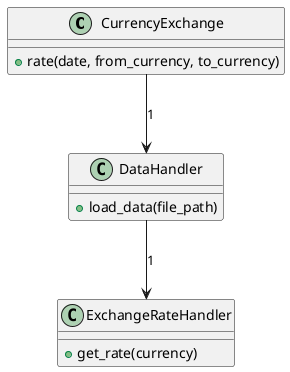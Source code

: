 @startuml exchange_rate

class CurrencyExchange {
  + rate(date, from_currency, to_currency)
}

class DataHandler {
  + load_data(file_path)
}

class ExchangeRateHandler {
  + get_rate(currency)
}

CurrencyExchange --> DataHandler: 1
DataHandler --> ExchangeRateHandler: 1

@enduml
